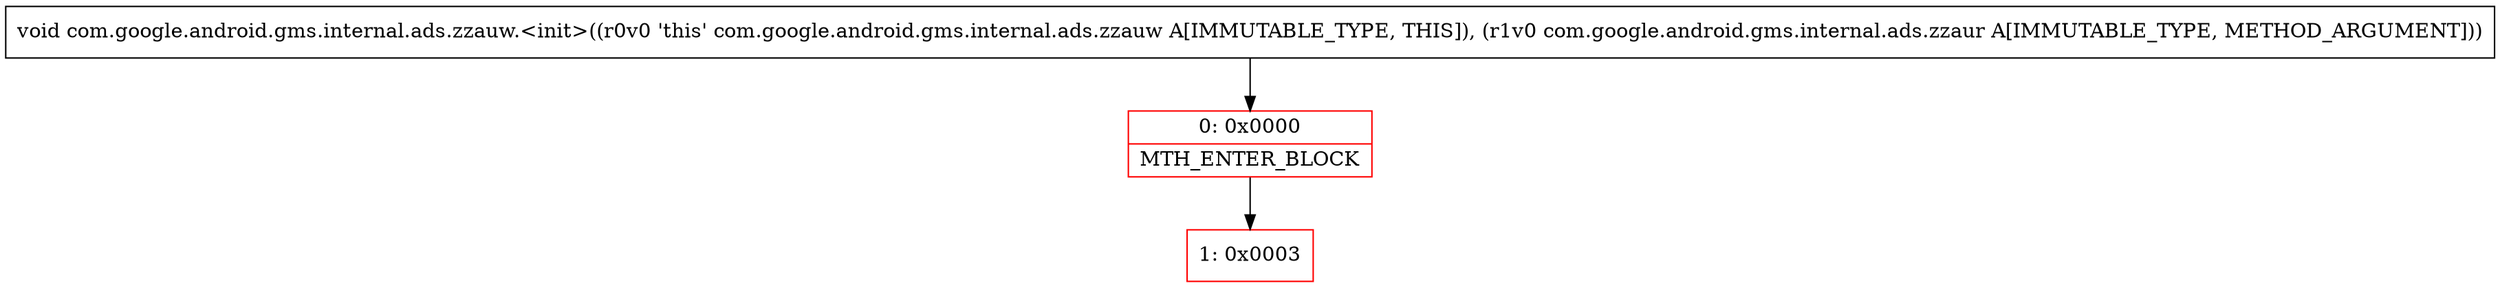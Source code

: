digraph "CFG forcom.google.android.gms.internal.ads.zzauw.\<init\>(Lcom\/google\/android\/gms\/internal\/ads\/zzaur;)V" {
subgraph cluster_Region_671264358 {
label = "R(0)";
node [shape=record,color=blue];
}
Node_0 [shape=record,color=red,label="{0\:\ 0x0000|MTH_ENTER_BLOCK\l}"];
Node_1 [shape=record,color=red,label="{1\:\ 0x0003}"];
MethodNode[shape=record,label="{void com.google.android.gms.internal.ads.zzauw.\<init\>((r0v0 'this' com.google.android.gms.internal.ads.zzauw A[IMMUTABLE_TYPE, THIS]), (r1v0 com.google.android.gms.internal.ads.zzaur A[IMMUTABLE_TYPE, METHOD_ARGUMENT])) }"];
MethodNode -> Node_0;
Node_0 -> Node_1;
}

